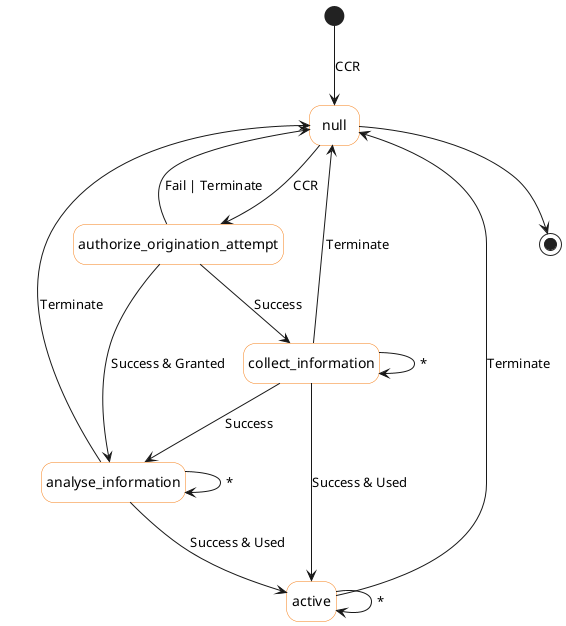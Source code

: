 @startuml

hide empty description
skinparam shadowing false
state null #white ##f57f17
state authorize_origination_attempt #white ##f57f17
state collect_information #white##f57f17
state analyse_information #white##f57f17
state active #white ##f57f17

[*] --> null : CCR
null --> authorize_origination_attempt : CCR
null --> [*]

authorize_origination_attempt --> analyse_information : Success & Granted
authorize_origination_attempt --> collect_information : Success
authorize_origination_attempt --> null : Fail | Terminate

collect_information --> active : Success & Used
collect_information --> analyse_information : Success
collect_information --> collect_information : *
collect_information --> null : Terminate

analyse_information --> active : Success & Used
analyse_information --> analyse_information : *
analyse_information --> null : Terminate

active --> active : *
active --> null : Terminate

@enduml
